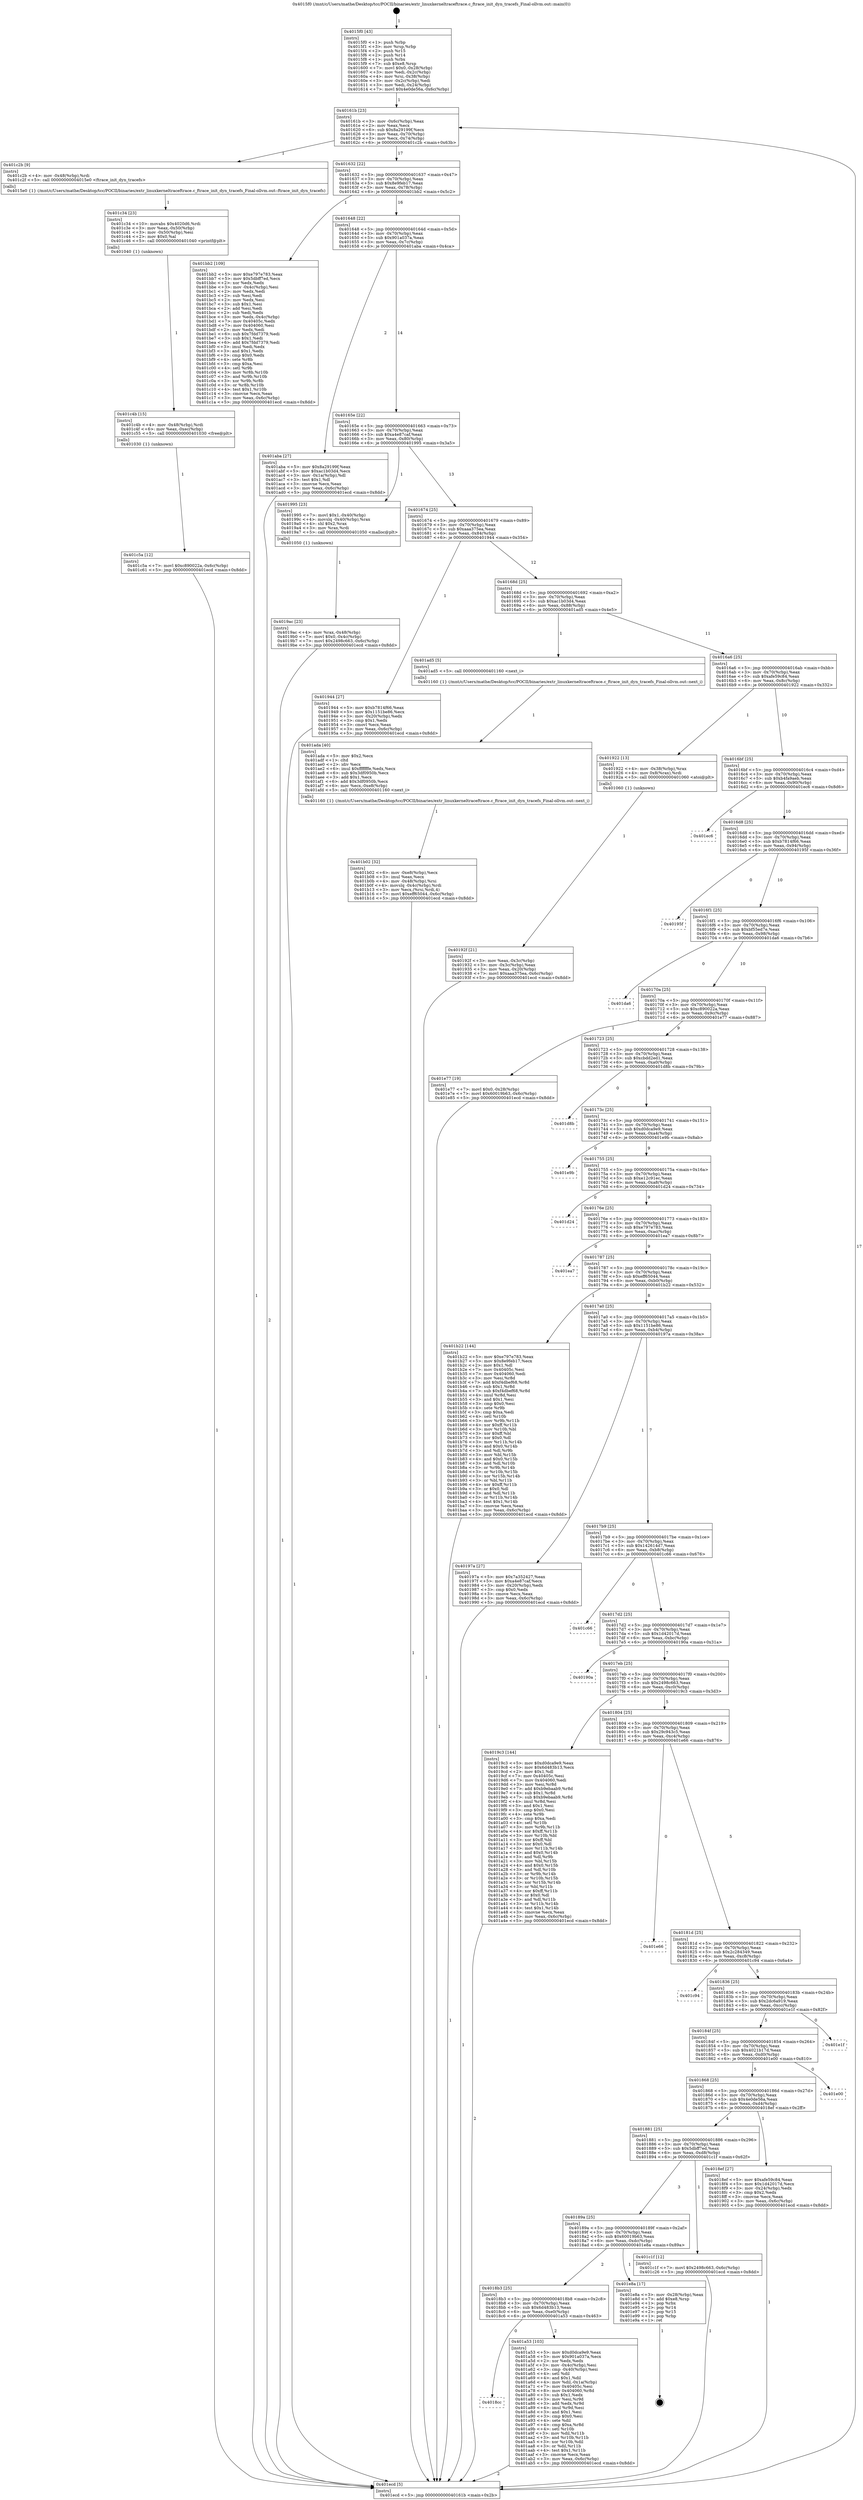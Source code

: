 digraph "0x4015f0" {
  label = "0x4015f0 (/mnt/c/Users/mathe/Desktop/tcc/POCII/binaries/extr_linuxkerneltraceftrace.c_ftrace_init_dyn_tracefs_Final-ollvm.out::main(0))"
  labelloc = "t"
  node[shape=record]

  Entry [label="",width=0.3,height=0.3,shape=circle,fillcolor=black,style=filled]
  "0x40161b" [label="{
     0x40161b [23]\l
     | [instrs]\l
     &nbsp;&nbsp;0x40161b \<+3\>: mov -0x6c(%rbp),%eax\l
     &nbsp;&nbsp;0x40161e \<+2\>: mov %eax,%ecx\l
     &nbsp;&nbsp;0x401620 \<+6\>: sub $0x8a29199f,%ecx\l
     &nbsp;&nbsp;0x401626 \<+3\>: mov %eax,-0x70(%rbp)\l
     &nbsp;&nbsp;0x401629 \<+3\>: mov %ecx,-0x74(%rbp)\l
     &nbsp;&nbsp;0x40162c \<+6\>: je 0000000000401c2b \<main+0x63b\>\l
  }"]
  "0x401c2b" [label="{
     0x401c2b [9]\l
     | [instrs]\l
     &nbsp;&nbsp;0x401c2b \<+4\>: mov -0x48(%rbp),%rdi\l
     &nbsp;&nbsp;0x401c2f \<+5\>: call 00000000004015e0 \<ftrace_init_dyn_tracefs\>\l
     | [calls]\l
     &nbsp;&nbsp;0x4015e0 \{1\} (/mnt/c/Users/mathe/Desktop/tcc/POCII/binaries/extr_linuxkerneltraceftrace.c_ftrace_init_dyn_tracefs_Final-ollvm.out::ftrace_init_dyn_tracefs)\l
  }"]
  "0x401632" [label="{
     0x401632 [22]\l
     | [instrs]\l
     &nbsp;&nbsp;0x401632 \<+5\>: jmp 0000000000401637 \<main+0x47\>\l
     &nbsp;&nbsp;0x401637 \<+3\>: mov -0x70(%rbp),%eax\l
     &nbsp;&nbsp;0x40163a \<+5\>: sub $0x8e9feb17,%eax\l
     &nbsp;&nbsp;0x40163f \<+3\>: mov %eax,-0x78(%rbp)\l
     &nbsp;&nbsp;0x401642 \<+6\>: je 0000000000401bb2 \<main+0x5c2\>\l
  }"]
  Exit [label="",width=0.3,height=0.3,shape=circle,fillcolor=black,style=filled,peripheries=2]
  "0x401bb2" [label="{
     0x401bb2 [109]\l
     | [instrs]\l
     &nbsp;&nbsp;0x401bb2 \<+5\>: mov $0xe797e783,%eax\l
     &nbsp;&nbsp;0x401bb7 \<+5\>: mov $0x5dbff7ed,%ecx\l
     &nbsp;&nbsp;0x401bbc \<+2\>: xor %edx,%edx\l
     &nbsp;&nbsp;0x401bbe \<+3\>: mov -0x4c(%rbp),%esi\l
     &nbsp;&nbsp;0x401bc1 \<+2\>: mov %edx,%edi\l
     &nbsp;&nbsp;0x401bc3 \<+2\>: sub %esi,%edi\l
     &nbsp;&nbsp;0x401bc5 \<+2\>: mov %edx,%esi\l
     &nbsp;&nbsp;0x401bc7 \<+3\>: sub $0x1,%esi\l
     &nbsp;&nbsp;0x401bca \<+2\>: add %esi,%edi\l
     &nbsp;&nbsp;0x401bcc \<+2\>: sub %edi,%edx\l
     &nbsp;&nbsp;0x401bce \<+3\>: mov %edx,-0x4c(%rbp)\l
     &nbsp;&nbsp;0x401bd1 \<+7\>: mov 0x40405c,%edx\l
     &nbsp;&nbsp;0x401bd8 \<+7\>: mov 0x404060,%esi\l
     &nbsp;&nbsp;0x401bdf \<+2\>: mov %edx,%edi\l
     &nbsp;&nbsp;0x401be1 \<+6\>: sub $0x7fdd7379,%edi\l
     &nbsp;&nbsp;0x401be7 \<+3\>: sub $0x1,%edi\l
     &nbsp;&nbsp;0x401bea \<+6\>: add $0x7fdd7379,%edi\l
     &nbsp;&nbsp;0x401bf0 \<+3\>: imul %edi,%edx\l
     &nbsp;&nbsp;0x401bf3 \<+3\>: and $0x1,%edx\l
     &nbsp;&nbsp;0x401bf6 \<+3\>: cmp $0x0,%edx\l
     &nbsp;&nbsp;0x401bf9 \<+4\>: sete %r8b\l
     &nbsp;&nbsp;0x401bfd \<+3\>: cmp $0xa,%esi\l
     &nbsp;&nbsp;0x401c00 \<+4\>: setl %r9b\l
     &nbsp;&nbsp;0x401c04 \<+3\>: mov %r8b,%r10b\l
     &nbsp;&nbsp;0x401c07 \<+3\>: and %r9b,%r10b\l
     &nbsp;&nbsp;0x401c0a \<+3\>: xor %r9b,%r8b\l
     &nbsp;&nbsp;0x401c0d \<+3\>: or %r8b,%r10b\l
     &nbsp;&nbsp;0x401c10 \<+4\>: test $0x1,%r10b\l
     &nbsp;&nbsp;0x401c14 \<+3\>: cmovne %ecx,%eax\l
     &nbsp;&nbsp;0x401c17 \<+3\>: mov %eax,-0x6c(%rbp)\l
     &nbsp;&nbsp;0x401c1a \<+5\>: jmp 0000000000401ecd \<main+0x8dd\>\l
  }"]
  "0x401648" [label="{
     0x401648 [22]\l
     | [instrs]\l
     &nbsp;&nbsp;0x401648 \<+5\>: jmp 000000000040164d \<main+0x5d\>\l
     &nbsp;&nbsp;0x40164d \<+3\>: mov -0x70(%rbp),%eax\l
     &nbsp;&nbsp;0x401650 \<+5\>: sub $0x901a037a,%eax\l
     &nbsp;&nbsp;0x401655 \<+3\>: mov %eax,-0x7c(%rbp)\l
     &nbsp;&nbsp;0x401658 \<+6\>: je 0000000000401aba \<main+0x4ca\>\l
  }"]
  "0x401c5a" [label="{
     0x401c5a [12]\l
     | [instrs]\l
     &nbsp;&nbsp;0x401c5a \<+7\>: movl $0xc890022a,-0x6c(%rbp)\l
     &nbsp;&nbsp;0x401c61 \<+5\>: jmp 0000000000401ecd \<main+0x8dd\>\l
  }"]
  "0x401aba" [label="{
     0x401aba [27]\l
     | [instrs]\l
     &nbsp;&nbsp;0x401aba \<+5\>: mov $0x8a29199f,%eax\l
     &nbsp;&nbsp;0x401abf \<+5\>: mov $0xac1b03d4,%ecx\l
     &nbsp;&nbsp;0x401ac4 \<+3\>: mov -0x1a(%rbp),%dl\l
     &nbsp;&nbsp;0x401ac7 \<+3\>: test $0x1,%dl\l
     &nbsp;&nbsp;0x401aca \<+3\>: cmovne %ecx,%eax\l
     &nbsp;&nbsp;0x401acd \<+3\>: mov %eax,-0x6c(%rbp)\l
     &nbsp;&nbsp;0x401ad0 \<+5\>: jmp 0000000000401ecd \<main+0x8dd\>\l
  }"]
  "0x40165e" [label="{
     0x40165e [22]\l
     | [instrs]\l
     &nbsp;&nbsp;0x40165e \<+5\>: jmp 0000000000401663 \<main+0x73\>\l
     &nbsp;&nbsp;0x401663 \<+3\>: mov -0x70(%rbp),%eax\l
     &nbsp;&nbsp;0x401666 \<+5\>: sub $0xa4e87caf,%eax\l
     &nbsp;&nbsp;0x40166b \<+3\>: mov %eax,-0x80(%rbp)\l
     &nbsp;&nbsp;0x40166e \<+6\>: je 0000000000401995 \<main+0x3a5\>\l
  }"]
  "0x401c4b" [label="{
     0x401c4b [15]\l
     | [instrs]\l
     &nbsp;&nbsp;0x401c4b \<+4\>: mov -0x48(%rbp),%rdi\l
     &nbsp;&nbsp;0x401c4f \<+6\>: mov %eax,-0xec(%rbp)\l
     &nbsp;&nbsp;0x401c55 \<+5\>: call 0000000000401030 \<free@plt\>\l
     | [calls]\l
     &nbsp;&nbsp;0x401030 \{1\} (unknown)\l
  }"]
  "0x401995" [label="{
     0x401995 [23]\l
     | [instrs]\l
     &nbsp;&nbsp;0x401995 \<+7\>: movl $0x1,-0x40(%rbp)\l
     &nbsp;&nbsp;0x40199c \<+4\>: movslq -0x40(%rbp),%rax\l
     &nbsp;&nbsp;0x4019a0 \<+4\>: shl $0x2,%rax\l
     &nbsp;&nbsp;0x4019a4 \<+3\>: mov %rax,%rdi\l
     &nbsp;&nbsp;0x4019a7 \<+5\>: call 0000000000401050 \<malloc@plt\>\l
     | [calls]\l
     &nbsp;&nbsp;0x401050 \{1\} (unknown)\l
  }"]
  "0x401674" [label="{
     0x401674 [25]\l
     | [instrs]\l
     &nbsp;&nbsp;0x401674 \<+5\>: jmp 0000000000401679 \<main+0x89\>\l
     &nbsp;&nbsp;0x401679 \<+3\>: mov -0x70(%rbp),%eax\l
     &nbsp;&nbsp;0x40167c \<+5\>: sub $0xaaa375ea,%eax\l
     &nbsp;&nbsp;0x401681 \<+6\>: mov %eax,-0x84(%rbp)\l
     &nbsp;&nbsp;0x401687 \<+6\>: je 0000000000401944 \<main+0x354\>\l
  }"]
  "0x401c34" [label="{
     0x401c34 [23]\l
     | [instrs]\l
     &nbsp;&nbsp;0x401c34 \<+10\>: movabs $0x4020d6,%rdi\l
     &nbsp;&nbsp;0x401c3e \<+3\>: mov %eax,-0x50(%rbp)\l
     &nbsp;&nbsp;0x401c41 \<+3\>: mov -0x50(%rbp),%esi\l
     &nbsp;&nbsp;0x401c44 \<+2\>: mov $0x0,%al\l
     &nbsp;&nbsp;0x401c46 \<+5\>: call 0000000000401040 \<printf@plt\>\l
     | [calls]\l
     &nbsp;&nbsp;0x401040 \{1\} (unknown)\l
  }"]
  "0x401944" [label="{
     0x401944 [27]\l
     | [instrs]\l
     &nbsp;&nbsp;0x401944 \<+5\>: mov $0xb7814f66,%eax\l
     &nbsp;&nbsp;0x401949 \<+5\>: mov $0x1151be86,%ecx\l
     &nbsp;&nbsp;0x40194e \<+3\>: mov -0x20(%rbp),%edx\l
     &nbsp;&nbsp;0x401951 \<+3\>: cmp $0x1,%edx\l
     &nbsp;&nbsp;0x401954 \<+3\>: cmovl %ecx,%eax\l
     &nbsp;&nbsp;0x401957 \<+3\>: mov %eax,-0x6c(%rbp)\l
     &nbsp;&nbsp;0x40195a \<+5\>: jmp 0000000000401ecd \<main+0x8dd\>\l
  }"]
  "0x40168d" [label="{
     0x40168d [25]\l
     | [instrs]\l
     &nbsp;&nbsp;0x40168d \<+5\>: jmp 0000000000401692 \<main+0xa2\>\l
     &nbsp;&nbsp;0x401692 \<+3\>: mov -0x70(%rbp),%eax\l
     &nbsp;&nbsp;0x401695 \<+5\>: sub $0xac1b03d4,%eax\l
     &nbsp;&nbsp;0x40169a \<+6\>: mov %eax,-0x88(%rbp)\l
     &nbsp;&nbsp;0x4016a0 \<+6\>: je 0000000000401ad5 \<main+0x4e5\>\l
  }"]
  "0x401b02" [label="{
     0x401b02 [32]\l
     | [instrs]\l
     &nbsp;&nbsp;0x401b02 \<+6\>: mov -0xe8(%rbp),%ecx\l
     &nbsp;&nbsp;0x401b08 \<+3\>: imul %eax,%ecx\l
     &nbsp;&nbsp;0x401b0b \<+4\>: mov -0x48(%rbp),%rsi\l
     &nbsp;&nbsp;0x401b0f \<+4\>: movslq -0x4c(%rbp),%rdi\l
     &nbsp;&nbsp;0x401b13 \<+3\>: mov %ecx,(%rsi,%rdi,4)\l
     &nbsp;&nbsp;0x401b16 \<+7\>: movl $0xeff65044,-0x6c(%rbp)\l
     &nbsp;&nbsp;0x401b1d \<+5\>: jmp 0000000000401ecd \<main+0x8dd\>\l
  }"]
  "0x401ad5" [label="{
     0x401ad5 [5]\l
     | [instrs]\l
     &nbsp;&nbsp;0x401ad5 \<+5\>: call 0000000000401160 \<next_i\>\l
     | [calls]\l
     &nbsp;&nbsp;0x401160 \{1\} (/mnt/c/Users/mathe/Desktop/tcc/POCII/binaries/extr_linuxkerneltraceftrace.c_ftrace_init_dyn_tracefs_Final-ollvm.out::next_i)\l
  }"]
  "0x4016a6" [label="{
     0x4016a6 [25]\l
     | [instrs]\l
     &nbsp;&nbsp;0x4016a6 \<+5\>: jmp 00000000004016ab \<main+0xbb\>\l
     &nbsp;&nbsp;0x4016ab \<+3\>: mov -0x70(%rbp),%eax\l
     &nbsp;&nbsp;0x4016ae \<+5\>: sub $0xafe59c84,%eax\l
     &nbsp;&nbsp;0x4016b3 \<+6\>: mov %eax,-0x8c(%rbp)\l
     &nbsp;&nbsp;0x4016b9 \<+6\>: je 0000000000401922 \<main+0x332\>\l
  }"]
  "0x401ada" [label="{
     0x401ada [40]\l
     | [instrs]\l
     &nbsp;&nbsp;0x401ada \<+5\>: mov $0x2,%ecx\l
     &nbsp;&nbsp;0x401adf \<+1\>: cltd\l
     &nbsp;&nbsp;0x401ae0 \<+2\>: idiv %ecx\l
     &nbsp;&nbsp;0x401ae2 \<+6\>: imul $0xfffffffe,%edx,%ecx\l
     &nbsp;&nbsp;0x401ae8 \<+6\>: sub $0x3df0950b,%ecx\l
     &nbsp;&nbsp;0x401aee \<+3\>: add $0x1,%ecx\l
     &nbsp;&nbsp;0x401af1 \<+6\>: add $0x3df0950b,%ecx\l
     &nbsp;&nbsp;0x401af7 \<+6\>: mov %ecx,-0xe8(%rbp)\l
     &nbsp;&nbsp;0x401afd \<+5\>: call 0000000000401160 \<next_i\>\l
     | [calls]\l
     &nbsp;&nbsp;0x401160 \{1\} (/mnt/c/Users/mathe/Desktop/tcc/POCII/binaries/extr_linuxkerneltraceftrace.c_ftrace_init_dyn_tracefs_Final-ollvm.out::next_i)\l
  }"]
  "0x401922" [label="{
     0x401922 [13]\l
     | [instrs]\l
     &nbsp;&nbsp;0x401922 \<+4\>: mov -0x38(%rbp),%rax\l
     &nbsp;&nbsp;0x401926 \<+4\>: mov 0x8(%rax),%rdi\l
     &nbsp;&nbsp;0x40192a \<+5\>: call 0000000000401060 \<atoi@plt\>\l
     | [calls]\l
     &nbsp;&nbsp;0x401060 \{1\} (unknown)\l
  }"]
  "0x4016bf" [label="{
     0x4016bf [25]\l
     | [instrs]\l
     &nbsp;&nbsp;0x4016bf \<+5\>: jmp 00000000004016c4 \<main+0xd4\>\l
     &nbsp;&nbsp;0x4016c4 \<+3\>: mov -0x70(%rbp),%eax\l
     &nbsp;&nbsp;0x4016c7 \<+5\>: sub $0xb4fa9aeb,%eax\l
     &nbsp;&nbsp;0x4016cc \<+6\>: mov %eax,-0x90(%rbp)\l
     &nbsp;&nbsp;0x4016d2 \<+6\>: je 0000000000401ec6 \<main+0x8d6\>\l
  }"]
  "0x4018cc" [label="{
     0x4018cc\l
  }", style=dashed]
  "0x401ec6" [label="{
     0x401ec6\l
  }", style=dashed]
  "0x4016d8" [label="{
     0x4016d8 [25]\l
     | [instrs]\l
     &nbsp;&nbsp;0x4016d8 \<+5\>: jmp 00000000004016dd \<main+0xed\>\l
     &nbsp;&nbsp;0x4016dd \<+3\>: mov -0x70(%rbp),%eax\l
     &nbsp;&nbsp;0x4016e0 \<+5\>: sub $0xb7814f66,%eax\l
     &nbsp;&nbsp;0x4016e5 \<+6\>: mov %eax,-0x94(%rbp)\l
     &nbsp;&nbsp;0x4016eb \<+6\>: je 000000000040195f \<main+0x36f\>\l
  }"]
  "0x401a53" [label="{
     0x401a53 [103]\l
     | [instrs]\l
     &nbsp;&nbsp;0x401a53 \<+5\>: mov $0xd0dca9e9,%eax\l
     &nbsp;&nbsp;0x401a58 \<+5\>: mov $0x901a037a,%ecx\l
     &nbsp;&nbsp;0x401a5d \<+2\>: xor %edx,%edx\l
     &nbsp;&nbsp;0x401a5f \<+3\>: mov -0x4c(%rbp),%esi\l
     &nbsp;&nbsp;0x401a62 \<+3\>: cmp -0x40(%rbp),%esi\l
     &nbsp;&nbsp;0x401a65 \<+4\>: setl %dil\l
     &nbsp;&nbsp;0x401a69 \<+4\>: and $0x1,%dil\l
     &nbsp;&nbsp;0x401a6d \<+4\>: mov %dil,-0x1a(%rbp)\l
     &nbsp;&nbsp;0x401a71 \<+7\>: mov 0x40405c,%esi\l
     &nbsp;&nbsp;0x401a78 \<+8\>: mov 0x404060,%r8d\l
     &nbsp;&nbsp;0x401a80 \<+3\>: sub $0x1,%edx\l
     &nbsp;&nbsp;0x401a83 \<+3\>: mov %esi,%r9d\l
     &nbsp;&nbsp;0x401a86 \<+3\>: add %edx,%r9d\l
     &nbsp;&nbsp;0x401a89 \<+4\>: imul %r9d,%esi\l
     &nbsp;&nbsp;0x401a8d \<+3\>: and $0x1,%esi\l
     &nbsp;&nbsp;0x401a90 \<+3\>: cmp $0x0,%esi\l
     &nbsp;&nbsp;0x401a93 \<+4\>: sete %dil\l
     &nbsp;&nbsp;0x401a97 \<+4\>: cmp $0xa,%r8d\l
     &nbsp;&nbsp;0x401a9b \<+4\>: setl %r10b\l
     &nbsp;&nbsp;0x401a9f \<+3\>: mov %dil,%r11b\l
     &nbsp;&nbsp;0x401aa2 \<+3\>: and %r10b,%r11b\l
     &nbsp;&nbsp;0x401aa5 \<+3\>: xor %r10b,%dil\l
     &nbsp;&nbsp;0x401aa8 \<+3\>: or %dil,%r11b\l
     &nbsp;&nbsp;0x401aab \<+4\>: test $0x1,%r11b\l
     &nbsp;&nbsp;0x401aaf \<+3\>: cmovne %ecx,%eax\l
     &nbsp;&nbsp;0x401ab2 \<+3\>: mov %eax,-0x6c(%rbp)\l
     &nbsp;&nbsp;0x401ab5 \<+5\>: jmp 0000000000401ecd \<main+0x8dd\>\l
  }"]
  "0x40195f" [label="{
     0x40195f\l
  }", style=dashed]
  "0x4016f1" [label="{
     0x4016f1 [25]\l
     | [instrs]\l
     &nbsp;&nbsp;0x4016f1 \<+5\>: jmp 00000000004016f6 \<main+0x106\>\l
     &nbsp;&nbsp;0x4016f6 \<+3\>: mov -0x70(%rbp),%eax\l
     &nbsp;&nbsp;0x4016f9 \<+5\>: sub $0xbf55ed7e,%eax\l
     &nbsp;&nbsp;0x4016fe \<+6\>: mov %eax,-0x98(%rbp)\l
     &nbsp;&nbsp;0x401704 \<+6\>: je 0000000000401da6 \<main+0x7b6\>\l
  }"]
  "0x4018b3" [label="{
     0x4018b3 [25]\l
     | [instrs]\l
     &nbsp;&nbsp;0x4018b3 \<+5\>: jmp 00000000004018b8 \<main+0x2c8\>\l
     &nbsp;&nbsp;0x4018b8 \<+3\>: mov -0x70(%rbp),%eax\l
     &nbsp;&nbsp;0x4018bb \<+5\>: sub $0x6d483b13,%eax\l
     &nbsp;&nbsp;0x4018c0 \<+6\>: mov %eax,-0xe0(%rbp)\l
     &nbsp;&nbsp;0x4018c6 \<+6\>: je 0000000000401a53 \<main+0x463\>\l
  }"]
  "0x401da6" [label="{
     0x401da6\l
  }", style=dashed]
  "0x40170a" [label="{
     0x40170a [25]\l
     | [instrs]\l
     &nbsp;&nbsp;0x40170a \<+5\>: jmp 000000000040170f \<main+0x11f\>\l
     &nbsp;&nbsp;0x40170f \<+3\>: mov -0x70(%rbp),%eax\l
     &nbsp;&nbsp;0x401712 \<+5\>: sub $0xc890022a,%eax\l
     &nbsp;&nbsp;0x401717 \<+6\>: mov %eax,-0x9c(%rbp)\l
     &nbsp;&nbsp;0x40171d \<+6\>: je 0000000000401e77 \<main+0x887\>\l
  }"]
  "0x401e8a" [label="{
     0x401e8a [17]\l
     | [instrs]\l
     &nbsp;&nbsp;0x401e8a \<+3\>: mov -0x28(%rbp),%eax\l
     &nbsp;&nbsp;0x401e8d \<+7\>: add $0xe8,%rsp\l
     &nbsp;&nbsp;0x401e94 \<+1\>: pop %rbx\l
     &nbsp;&nbsp;0x401e95 \<+2\>: pop %r14\l
     &nbsp;&nbsp;0x401e97 \<+2\>: pop %r15\l
     &nbsp;&nbsp;0x401e99 \<+1\>: pop %rbp\l
     &nbsp;&nbsp;0x401e9a \<+1\>: ret\l
  }"]
  "0x401e77" [label="{
     0x401e77 [19]\l
     | [instrs]\l
     &nbsp;&nbsp;0x401e77 \<+7\>: movl $0x0,-0x28(%rbp)\l
     &nbsp;&nbsp;0x401e7e \<+7\>: movl $0x60019b63,-0x6c(%rbp)\l
     &nbsp;&nbsp;0x401e85 \<+5\>: jmp 0000000000401ecd \<main+0x8dd\>\l
  }"]
  "0x401723" [label="{
     0x401723 [25]\l
     | [instrs]\l
     &nbsp;&nbsp;0x401723 \<+5\>: jmp 0000000000401728 \<main+0x138\>\l
     &nbsp;&nbsp;0x401728 \<+3\>: mov -0x70(%rbp),%eax\l
     &nbsp;&nbsp;0x40172b \<+5\>: sub $0xcbdd2ed1,%eax\l
     &nbsp;&nbsp;0x401730 \<+6\>: mov %eax,-0xa0(%rbp)\l
     &nbsp;&nbsp;0x401736 \<+6\>: je 0000000000401d8b \<main+0x79b\>\l
  }"]
  "0x40189a" [label="{
     0x40189a [25]\l
     | [instrs]\l
     &nbsp;&nbsp;0x40189a \<+5\>: jmp 000000000040189f \<main+0x2af\>\l
     &nbsp;&nbsp;0x40189f \<+3\>: mov -0x70(%rbp),%eax\l
     &nbsp;&nbsp;0x4018a2 \<+5\>: sub $0x60019b63,%eax\l
     &nbsp;&nbsp;0x4018a7 \<+6\>: mov %eax,-0xdc(%rbp)\l
     &nbsp;&nbsp;0x4018ad \<+6\>: je 0000000000401e8a \<main+0x89a\>\l
  }"]
  "0x401d8b" [label="{
     0x401d8b\l
  }", style=dashed]
  "0x40173c" [label="{
     0x40173c [25]\l
     | [instrs]\l
     &nbsp;&nbsp;0x40173c \<+5\>: jmp 0000000000401741 \<main+0x151\>\l
     &nbsp;&nbsp;0x401741 \<+3\>: mov -0x70(%rbp),%eax\l
     &nbsp;&nbsp;0x401744 \<+5\>: sub $0xd0dca9e9,%eax\l
     &nbsp;&nbsp;0x401749 \<+6\>: mov %eax,-0xa4(%rbp)\l
     &nbsp;&nbsp;0x40174f \<+6\>: je 0000000000401e9b \<main+0x8ab\>\l
  }"]
  "0x401c1f" [label="{
     0x401c1f [12]\l
     | [instrs]\l
     &nbsp;&nbsp;0x401c1f \<+7\>: movl $0x2498c663,-0x6c(%rbp)\l
     &nbsp;&nbsp;0x401c26 \<+5\>: jmp 0000000000401ecd \<main+0x8dd\>\l
  }"]
  "0x401e9b" [label="{
     0x401e9b\l
  }", style=dashed]
  "0x401755" [label="{
     0x401755 [25]\l
     | [instrs]\l
     &nbsp;&nbsp;0x401755 \<+5\>: jmp 000000000040175a \<main+0x16a\>\l
     &nbsp;&nbsp;0x40175a \<+3\>: mov -0x70(%rbp),%eax\l
     &nbsp;&nbsp;0x40175d \<+5\>: sub $0xe12c91ec,%eax\l
     &nbsp;&nbsp;0x401762 \<+6\>: mov %eax,-0xa8(%rbp)\l
     &nbsp;&nbsp;0x401768 \<+6\>: je 0000000000401d24 \<main+0x734\>\l
  }"]
  "0x4019ac" [label="{
     0x4019ac [23]\l
     | [instrs]\l
     &nbsp;&nbsp;0x4019ac \<+4\>: mov %rax,-0x48(%rbp)\l
     &nbsp;&nbsp;0x4019b0 \<+7\>: movl $0x0,-0x4c(%rbp)\l
     &nbsp;&nbsp;0x4019b7 \<+7\>: movl $0x2498c663,-0x6c(%rbp)\l
     &nbsp;&nbsp;0x4019be \<+5\>: jmp 0000000000401ecd \<main+0x8dd\>\l
  }"]
  "0x401d24" [label="{
     0x401d24\l
  }", style=dashed]
  "0x40176e" [label="{
     0x40176e [25]\l
     | [instrs]\l
     &nbsp;&nbsp;0x40176e \<+5\>: jmp 0000000000401773 \<main+0x183\>\l
     &nbsp;&nbsp;0x401773 \<+3\>: mov -0x70(%rbp),%eax\l
     &nbsp;&nbsp;0x401776 \<+5\>: sub $0xe797e783,%eax\l
     &nbsp;&nbsp;0x40177b \<+6\>: mov %eax,-0xac(%rbp)\l
     &nbsp;&nbsp;0x401781 \<+6\>: je 0000000000401ea7 \<main+0x8b7\>\l
  }"]
  "0x40192f" [label="{
     0x40192f [21]\l
     | [instrs]\l
     &nbsp;&nbsp;0x40192f \<+3\>: mov %eax,-0x3c(%rbp)\l
     &nbsp;&nbsp;0x401932 \<+3\>: mov -0x3c(%rbp),%eax\l
     &nbsp;&nbsp;0x401935 \<+3\>: mov %eax,-0x20(%rbp)\l
     &nbsp;&nbsp;0x401938 \<+7\>: movl $0xaaa375ea,-0x6c(%rbp)\l
     &nbsp;&nbsp;0x40193f \<+5\>: jmp 0000000000401ecd \<main+0x8dd\>\l
  }"]
  "0x401ea7" [label="{
     0x401ea7\l
  }", style=dashed]
  "0x401787" [label="{
     0x401787 [25]\l
     | [instrs]\l
     &nbsp;&nbsp;0x401787 \<+5\>: jmp 000000000040178c \<main+0x19c\>\l
     &nbsp;&nbsp;0x40178c \<+3\>: mov -0x70(%rbp),%eax\l
     &nbsp;&nbsp;0x40178f \<+5\>: sub $0xeff65044,%eax\l
     &nbsp;&nbsp;0x401794 \<+6\>: mov %eax,-0xb0(%rbp)\l
     &nbsp;&nbsp;0x40179a \<+6\>: je 0000000000401b22 \<main+0x532\>\l
  }"]
  "0x4015f0" [label="{
     0x4015f0 [43]\l
     | [instrs]\l
     &nbsp;&nbsp;0x4015f0 \<+1\>: push %rbp\l
     &nbsp;&nbsp;0x4015f1 \<+3\>: mov %rsp,%rbp\l
     &nbsp;&nbsp;0x4015f4 \<+2\>: push %r15\l
     &nbsp;&nbsp;0x4015f6 \<+2\>: push %r14\l
     &nbsp;&nbsp;0x4015f8 \<+1\>: push %rbx\l
     &nbsp;&nbsp;0x4015f9 \<+7\>: sub $0xe8,%rsp\l
     &nbsp;&nbsp;0x401600 \<+7\>: movl $0x0,-0x28(%rbp)\l
     &nbsp;&nbsp;0x401607 \<+3\>: mov %edi,-0x2c(%rbp)\l
     &nbsp;&nbsp;0x40160a \<+4\>: mov %rsi,-0x38(%rbp)\l
     &nbsp;&nbsp;0x40160e \<+3\>: mov -0x2c(%rbp),%edi\l
     &nbsp;&nbsp;0x401611 \<+3\>: mov %edi,-0x24(%rbp)\l
     &nbsp;&nbsp;0x401614 \<+7\>: movl $0x4e0de56a,-0x6c(%rbp)\l
  }"]
  "0x401b22" [label="{
     0x401b22 [144]\l
     | [instrs]\l
     &nbsp;&nbsp;0x401b22 \<+5\>: mov $0xe797e783,%eax\l
     &nbsp;&nbsp;0x401b27 \<+5\>: mov $0x8e9feb17,%ecx\l
     &nbsp;&nbsp;0x401b2c \<+2\>: mov $0x1,%dl\l
     &nbsp;&nbsp;0x401b2e \<+7\>: mov 0x40405c,%esi\l
     &nbsp;&nbsp;0x401b35 \<+7\>: mov 0x404060,%edi\l
     &nbsp;&nbsp;0x401b3c \<+3\>: mov %esi,%r8d\l
     &nbsp;&nbsp;0x401b3f \<+7\>: add $0xf4dbef68,%r8d\l
     &nbsp;&nbsp;0x401b46 \<+4\>: sub $0x1,%r8d\l
     &nbsp;&nbsp;0x401b4a \<+7\>: sub $0xf4dbef68,%r8d\l
     &nbsp;&nbsp;0x401b51 \<+4\>: imul %r8d,%esi\l
     &nbsp;&nbsp;0x401b55 \<+3\>: and $0x1,%esi\l
     &nbsp;&nbsp;0x401b58 \<+3\>: cmp $0x0,%esi\l
     &nbsp;&nbsp;0x401b5b \<+4\>: sete %r9b\l
     &nbsp;&nbsp;0x401b5f \<+3\>: cmp $0xa,%edi\l
     &nbsp;&nbsp;0x401b62 \<+4\>: setl %r10b\l
     &nbsp;&nbsp;0x401b66 \<+3\>: mov %r9b,%r11b\l
     &nbsp;&nbsp;0x401b69 \<+4\>: xor $0xff,%r11b\l
     &nbsp;&nbsp;0x401b6d \<+3\>: mov %r10b,%bl\l
     &nbsp;&nbsp;0x401b70 \<+3\>: xor $0xff,%bl\l
     &nbsp;&nbsp;0x401b73 \<+3\>: xor $0x0,%dl\l
     &nbsp;&nbsp;0x401b76 \<+3\>: mov %r11b,%r14b\l
     &nbsp;&nbsp;0x401b79 \<+4\>: and $0x0,%r14b\l
     &nbsp;&nbsp;0x401b7d \<+3\>: and %dl,%r9b\l
     &nbsp;&nbsp;0x401b80 \<+3\>: mov %bl,%r15b\l
     &nbsp;&nbsp;0x401b83 \<+4\>: and $0x0,%r15b\l
     &nbsp;&nbsp;0x401b87 \<+3\>: and %dl,%r10b\l
     &nbsp;&nbsp;0x401b8a \<+3\>: or %r9b,%r14b\l
     &nbsp;&nbsp;0x401b8d \<+3\>: or %r10b,%r15b\l
     &nbsp;&nbsp;0x401b90 \<+3\>: xor %r15b,%r14b\l
     &nbsp;&nbsp;0x401b93 \<+3\>: or %bl,%r11b\l
     &nbsp;&nbsp;0x401b96 \<+4\>: xor $0xff,%r11b\l
     &nbsp;&nbsp;0x401b9a \<+3\>: or $0x0,%dl\l
     &nbsp;&nbsp;0x401b9d \<+3\>: and %dl,%r11b\l
     &nbsp;&nbsp;0x401ba0 \<+3\>: or %r11b,%r14b\l
     &nbsp;&nbsp;0x401ba3 \<+4\>: test $0x1,%r14b\l
     &nbsp;&nbsp;0x401ba7 \<+3\>: cmovne %ecx,%eax\l
     &nbsp;&nbsp;0x401baa \<+3\>: mov %eax,-0x6c(%rbp)\l
     &nbsp;&nbsp;0x401bad \<+5\>: jmp 0000000000401ecd \<main+0x8dd\>\l
  }"]
  "0x4017a0" [label="{
     0x4017a0 [25]\l
     | [instrs]\l
     &nbsp;&nbsp;0x4017a0 \<+5\>: jmp 00000000004017a5 \<main+0x1b5\>\l
     &nbsp;&nbsp;0x4017a5 \<+3\>: mov -0x70(%rbp),%eax\l
     &nbsp;&nbsp;0x4017a8 \<+5\>: sub $0x1151be86,%eax\l
     &nbsp;&nbsp;0x4017ad \<+6\>: mov %eax,-0xb4(%rbp)\l
     &nbsp;&nbsp;0x4017b3 \<+6\>: je 000000000040197a \<main+0x38a\>\l
  }"]
  "0x401ecd" [label="{
     0x401ecd [5]\l
     | [instrs]\l
     &nbsp;&nbsp;0x401ecd \<+5\>: jmp 000000000040161b \<main+0x2b\>\l
  }"]
  "0x40197a" [label="{
     0x40197a [27]\l
     | [instrs]\l
     &nbsp;&nbsp;0x40197a \<+5\>: mov $0x7a352427,%eax\l
     &nbsp;&nbsp;0x40197f \<+5\>: mov $0xa4e87caf,%ecx\l
     &nbsp;&nbsp;0x401984 \<+3\>: mov -0x20(%rbp),%edx\l
     &nbsp;&nbsp;0x401987 \<+3\>: cmp $0x0,%edx\l
     &nbsp;&nbsp;0x40198a \<+3\>: cmove %ecx,%eax\l
     &nbsp;&nbsp;0x40198d \<+3\>: mov %eax,-0x6c(%rbp)\l
     &nbsp;&nbsp;0x401990 \<+5\>: jmp 0000000000401ecd \<main+0x8dd\>\l
  }"]
  "0x4017b9" [label="{
     0x4017b9 [25]\l
     | [instrs]\l
     &nbsp;&nbsp;0x4017b9 \<+5\>: jmp 00000000004017be \<main+0x1ce\>\l
     &nbsp;&nbsp;0x4017be \<+3\>: mov -0x70(%rbp),%eax\l
     &nbsp;&nbsp;0x4017c1 \<+5\>: sub $0x142614d7,%eax\l
     &nbsp;&nbsp;0x4017c6 \<+6\>: mov %eax,-0xb8(%rbp)\l
     &nbsp;&nbsp;0x4017cc \<+6\>: je 0000000000401c66 \<main+0x676\>\l
  }"]
  "0x401881" [label="{
     0x401881 [25]\l
     | [instrs]\l
     &nbsp;&nbsp;0x401881 \<+5\>: jmp 0000000000401886 \<main+0x296\>\l
     &nbsp;&nbsp;0x401886 \<+3\>: mov -0x70(%rbp),%eax\l
     &nbsp;&nbsp;0x401889 \<+5\>: sub $0x5dbff7ed,%eax\l
     &nbsp;&nbsp;0x40188e \<+6\>: mov %eax,-0xd8(%rbp)\l
     &nbsp;&nbsp;0x401894 \<+6\>: je 0000000000401c1f \<main+0x62f\>\l
  }"]
  "0x401c66" [label="{
     0x401c66\l
  }", style=dashed]
  "0x4017d2" [label="{
     0x4017d2 [25]\l
     | [instrs]\l
     &nbsp;&nbsp;0x4017d2 \<+5\>: jmp 00000000004017d7 \<main+0x1e7\>\l
     &nbsp;&nbsp;0x4017d7 \<+3\>: mov -0x70(%rbp),%eax\l
     &nbsp;&nbsp;0x4017da \<+5\>: sub $0x1d42017d,%eax\l
     &nbsp;&nbsp;0x4017df \<+6\>: mov %eax,-0xbc(%rbp)\l
     &nbsp;&nbsp;0x4017e5 \<+6\>: je 000000000040190a \<main+0x31a\>\l
  }"]
  "0x4018ef" [label="{
     0x4018ef [27]\l
     | [instrs]\l
     &nbsp;&nbsp;0x4018ef \<+5\>: mov $0xafe59c84,%eax\l
     &nbsp;&nbsp;0x4018f4 \<+5\>: mov $0x1d42017d,%ecx\l
     &nbsp;&nbsp;0x4018f9 \<+3\>: mov -0x24(%rbp),%edx\l
     &nbsp;&nbsp;0x4018fc \<+3\>: cmp $0x2,%edx\l
     &nbsp;&nbsp;0x4018ff \<+3\>: cmovne %ecx,%eax\l
     &nbsp;&nbsp;0x401902 \<+3\>: mov %eax,-0x6c(%rbp)\l
     &nbsp;&nbsp;0x401905 \<+5\>: jmp 0000000000401ecd \<main+0x8dd\>\l
  }"]
  "0x40190a" [label="{
     0x40190a\l
  }", style=dashed]
  "0x4017eb" [label="{
     0x4017eb [25]\l
     | [instrs]\l
     &nbsp;&nbsp;0x4017eb \<+5\>: jmp 00000000004017f0 \<main+0x200\>\l
     &nbsp;&nbsp;0x4017f0 \<+3\>: mov -0x70(%rbp),%eax\l
     &nbsp;&nbsp;0x4017f3 \<+5\>: sub $0x2498c663,%eax\l
     &nbsp;&nbsp;0x4017f8 \<+6\>: mov %eax,-0xc0(%rbp)\l
     &nbsp;&nbsp;0x4017fe \<+6\>: je 00000000004019c3 \<main+0x3d3\>\l
  }"]
  "0x401868" [label="{
     0x401868 [25]\l
     | [instrs]\l
     &nbsp;&nbsp;0x401868 \<+5\>: jmp 000000000040186d \<main+0x27d\>\l
     &nbsp;&nbsp;0x40186d \<+3\>: mov -0x70(%rbp),%eax\l
     &nbsp;&nbsp;0x401870 \<+5\>: sub $0x4e0de56a,%eax\l
     &nbsp;&nbsp;0x401875 \<+6\>: mov %eax,-0xd4(%rbp)\l
     &nbsp;&nbsp;0x40187b \<+6\>: je 00000000004018ef \<main+0x2ff\>\l
  }"]
  "0x4019c3" [label="{
     0x4019c3 [144]\l
     | [instrs]\l
     &nbsp;&nbsp;0x4019c3 \<+5\>: mov $0xd0dca9e9,%eax\l
     &nbsp;&nbsp;0x4019c8 \<+5\>: mov $0x6d483b13,%ecx\l
     &nbsp;&nbsp;0x4019cd \<+2\>: mov $0x1,%dl\l
     &nbsp;&nbsp;0x4019cf \<+7\>: mov 0x40405c,%esi\l
     &nbsp;&nbsp;0x4019d6 \<+7\>: mov 0x404060,%edi\l
     &nbsp;&nbsp;0x4019dd \<+3\>: mov %esi,%r8d\l
     &nbsp;&nbsp;0x4019e0 \<+7\>: add $0xb9ebaab9,%r8d\l
     &nbsp;&nbsp;0x4019e7 \<+4\>: sub $0x1,%r8d\l
     &nbsp;&nbsp;0x4019eb \<+7\>: sub $0xb9ebaab9,%r8d\l
     &nbsp;&nbsp;0x4019f2 \<+4\>: imul %r8d,%esi\l
     &nbsp;&nbsp;0x4019f6 \<+3\>: and $0x1,%esi\l
     &nbsp;&nbsp;0x4019f9 \<+3\>: cmp $0x0,%esi\l
     &nbsp;&nbsp;0x4019fc \<+4\>: sete %r9b\l
     &nbsp;&nbsp;0x401a00 \<+3\>: cmp $0xa,%edi\l
     &nbsp;&nbsp;0x401a03 \<+4\>: setl %r10b\l
     &nbsp;&nbsp;0x401a07 \<+3\>: mov %r9b,%r11b\l
     &nbsp;&nbsp;0x401a0a \<+4\>: xor $0xff,%r11b\l
     &nbsp;&nbsp;0x401a0e \<+3\>: mov %r10b,%bl\l
     &nbsp;&nbsp;0x401a11 \<+3\>: xor $0xff,%bl\l
     &nbsp;&nbsp;0x401a14 \<+3\>: xor $0x0,%dl\l
     &nbsp;&nbsp;0x401a17 \<+3\>: mov %r11b,%r14b\l
     &nbsp;&nbsp;0x401a1a \<+4\>: and $0x0,%r14b\l
     &nbsp;&nbsp;0x401a1e \<+3\>: and %dl,%r9b\l
     &nbsp;&nbsp;0x401a21 \<+3\>: mov %bl,%r15b\l
     &nbsp;&nbsp;0x401a24 \<+4\>: and $0x0,%r15b\l
     &nbsp;&nbsp;0x401a28 \<+3\>: and %dl,%r10b\l
     &nbsp;&nbsp;0x401a2b \<+3\>: or %r9b,%r14b\l
     &nbsp;&nbsp;0x401a2e \<+3\>: or %r10b,%r15b\l
     &nbsp;&nbsp;0x401a31 \<+3\>: xor %r15b,%r14b\l
     &nbsp;&nbsp;0x401a34 \<+3\>: or %bl,%r11b\l
     &nbsp;&nbsp;0x401a37 \<+4\>: xor $0xff,%r11b\l
     &nbsp;&nbsp;0x401a3b \<+3\>: or $0x0,%dl\l
     &nbsp;&nbsp;0x401a3e \<+3\>: and %dl,%r11b\l
     &nbsp;&nbsp;0x401a41 \<+3\>: or %r11b,%r14b\l
     &nbsp;&nbsp;0x401a44 \<+4\>: test $0x1,%r14b\l
     &nbsp;&nbsp;0x401a48 \<+3\>: cmovne %ecx,%eax\l
     &nbsp;&nbsp;0x401a4b \<+3\>: mov %eax,-0x6c(%rbp)\l
     &nbsp;&nbsp;0x401a4e \<+5\>: jmp 0000000000401ecd \<main+0x8dd\>\l
  }"]
  "0x401804" [label="{
     0x401804 [25]\l
     | [instrs]\l
     &nbsp;&nbsp;0x401804 \<+5\>: jmp 0000000000401809 \<main+0x219\>\l
     &nbsp;&nbsp;0x401809 \<+3\>: mov -0x70(%rbp),%eax\l
     &nbsp;&nbsp;0x40180c \<+5\>: sub $0x29c943c5,%eax\l
     &nbsp;&nbsp;0x401811 \<+6\>: mov %eax,-0xc4(%rbp)\l
     &nbsp;&nbsp;0x401817 \<+6\>: je 0000000000401e66 \<main+0x876\>\l
  }"]
  "0x401e00" [label="{
     0x401e00\l
  }", style=dashed]
  "0x401e66" [label="{
     0x401e66\l
  }", style=dashed]
  "0x40181d" [label="{
     0x40181d [25]\l
     | [instrs]\l
     &nbsp;&nbsp;0x40181d \<+5\>: jmp 0000000000401822 \<main+0x232\>\l
     &nbsp;&nbsp;0x401822 \<+3\>: mov -0x70(%rbp),%eax\l
     &nbsp;&nbsp;0x401825 \<+5\>: sub $0x2c284349,%eax\l
     &nbsp;&nbsp;0x40182a \<+6\>: mov %eax,-0xc8(%rbp)\l
     &nbsp;&nbsp;0x401830 \<+6\>: je 0000000000401c94 \<main+0x6a4\>\l
  }"]
  "0x40184f" [label="{
     0x40184f [25]\l
     | [instrs]\l
     &nbsp;&nbsp;0x40184f \<+5\>: jmp 0000000000401854 \<main+0x264\>\l
     &nbsp;&nbsp;0x401854 \<+3\>: mov -0x70(%rbp),%eax\l
     &nbsp;&nbsp;0x401857 \<+5\>: sub $0x4021b17d,%eax\l
     &nbsp;&nbsp;0x40185c \<+6\>: mov %eax,-0xd0(%rbp)\l
     &nbsp;&nbsp;0x401862 \<+6\>: je 0000000000401e00 \<main+0x810\>\l
  }"]
  "0x401c94" [label="{
     0x401c94\l
  }", style=dashed]
  "0x401836" [label="{
     0x401836 [25]\l
     | [instrs]\l
     &nbsp;&nbsp;0x401836 \<+5\>: jmp 000000000040183b \<main+0x24b\>\l
     &nbsp;&nbsp;0x40183b \<+3\>: mov -0x70(%rbp),%eax\l
     &nbsp;&nbsp;0x40183e \<+5\>: sub $0x2dc6a919,%eax\l
     &nbsp;&nbsp;0x401843 \<+6\>: mov %eax,-0xcc(%rbp)\l
     &nbsp;&nbsp;0x401849 \<+6\>: je 0000000000401e1f \<main+0x82f\>\l
  }"]
  "0x401e1f" [label="{
     0x401e1f\l
  }", style=dashed]
  Entry -> "0x4015f0" [label=" 1"]
  "0x40161b" -> "0x401c2b" [label=" 1"]
  "0x40161b" -> "0x401632" [label=" 17"]
  "0x401e8a" -> Exit [label=" 1"]
  "0x401632" -> "0x401bb2" [label=" 1"]
  "0x401632" -> "0x401648" [label=" 16"]
  "0x401e77" -> "0x401ecd" [label=" 1"]
  "0x401648" -> "0x401aba" [label=" 2"]
  "0x401648" -> "0x40165e" [label=" 14"]
  "0x401c5a" -> "0x401ecd" [label=" 1"]
  "0x40165e" -> "0x401995" [label=" 1"]
  "0x40165e" -> "0x401674" [label=" 13"]
  "0x401c4b" -> "0x401c5a" [label=" 1"]
  "0x401674" -> "0x401944" [label=" 1"]
  "0x401674" -> "0x40168d" [label=" 12"]
  "0x401c34" -> "0x401c4b" [label=" 1"]
  "0x40168d" -> "0x401ad5" [label=" 1"]
  "0x40168d" -> "0x4016a6" [label=" 11"]
  "0x401c2b" -> "0x401c34" [label=" 1"]
  "0x4016a6" -> "0x401922" [label=" 1"]
  "0x4016a6" -> "0x4016bf" [label=" 10"]
  "0x401c1f" -> "0x401ecd" [label=" 1"]
  "0x4016bf" -> "0x401ec6" [label=" 0"]
  "0x4016bf" -> "0x4016d8" [label=" 10"]
  "0x401bb2" -> "0x401ecd" [label=" 1"]
  "0x4016d8" -> "0x40195f" [label=" 0"]
  "0x4016d8" -> "0x4016f1" [label=" 10"]
  "0x401b22" -> "0x401ecd" [label=" 1"]
  "0x4016f1" -> "0x401da6" [label=" 0"]
  "0x4016f1" -> "0x40170a" [label=" 10"]
  "0x401ada" -> "0x401b02" [label=" 1"]
  "0x40170a" -> "0x401e77" [label=" 1"]
  "0x40170a" -> "0x401723" [label=" 9"]
  "0x401ad5" -> "0x401ada" [label=" 1"]
  "0x401723" -> "0x401d8b" [label=" 0"]
  "0x401723" -> "0x40173c" [label=" 9"]
  "0x401a53" -> "0x401ecd" [label=" 2"]
  "0x40173c" -> "0x401e9b" [label=" 0"]
  "0x40173c" -> "0x401755" [label=" 9"]
  "0x4018b3" -> "0x4018cc" [label=" 0"]
  "0x401755" -> "0x401d24" [label=" 0"]
  "0x401755" -> "0x40176e" [label=" 9"]
  "0x401b02" -> "0x401ecd" [label=" 1"]
  "0x40176e" -> "0x401ea7" [label=" 0"]
  "0x40176e" -> "0x401787" [label=" 9"]
  "0x40189a" -> "0x4018b3" [label=" 2"]
  "0x401787" -> "0x401b22" [label=" 1"]
  "0x401787" -> "0x4017a0" [label=" 8"]
  "0x40189a" -> "0x401e8a" [label=" 1"]
  "0x4017a0" -> "0x40197a" [label=" 1"]
  "0x4017a0" -> "0x4017b9" [label=" 7"]
  "0x401aba" -> "0x401ecd" [label=" 2"]
  "0x4017b9" -> "0x401c66" [label=" 0"]
  "0x4017b9" -> "0x4017d2" [label=" 7"]
  "0x401881" -> "0x40189a" [label=" 3"]
  "0x4017d2" -> "0x40190a" [label=" 0"]
  "0x4017d2" -> "0x4017eb" [label=" 7"]
  "0x401881" -> "0x401c1f" [label=" 1"]
  "0x4017eb" -> "0x4019c3" [label=" 2"]
  "0x4017eb" -> "0x401804" [label=" 5"]
  "0x4019c3" -> "0x401ecd" [label=" 2"]
  "0x401804" -> "0x401e66" [label=" 0"]
  "0x401804" -> "0x40181d" [label=" 5"]
  "0x4019ac" -> "0x401ecd" [label=" 1"]
  "0x40181d" -> "0x401c94" [label=" 0"]
  "0x40181d" -> "0x401836" [label=" 5"]
  "0x40197a" -> "0x401ecd" [label=" 1"]
  "0x401836" -> "0x401e1f" [label=" 0"]
  "0x401836" -> "0x40184f" [label=" 5"]
  "0x401995" -> "0x4019ac" [label=" 1"]
  "0x40184f" -> "0x401e00" [label=" 0"]
  "0x40184f" -> "0x401868" [label=" 5"]
  "0x4018b3" -> "0x401a53" [label=" 2"]
  "0x401868" -> "0x4018ef" [label=" 1"]
  "0x401868" -> "0x401881" [label=" 4"]
  "0x4018ef" -> "0x401ecd" [label=" 1"]
  "0x4015f0" -> "0x40161b" [label=" 1"]
  "0x401ecd" -> "0x40161b" [label=" 17"]
  "0x401922" -> "0x40192f" [label=" 1"]
  "0x40192f" -> "0x401ecd" [label=" 1"]
  "0x401944" -> "0x401ecd" [label=" 1"]
}
